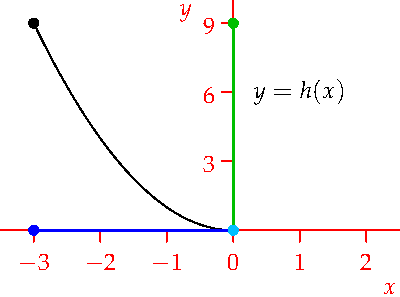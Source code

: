settings.tex="pdflatex";

texpreamble("\usepackage{amsmath}
\usepackage{amsthm,amssymb}
\usepackage{mathpazo}
\usepackage[svgnames]{xcolor}
");
import graph;

size(200,150,IgnoreAspect);

real dx=0.05;
real f(real x){return x^2;}
draw(graph(f,-3,0));

xaxis("$x$",-3.5,2.5,red,RightTicks(new real[]{-3,-2,-1,0,1,2}));
yaxis("$y$",0,10,red,LeftTicks(new real[]{3,6,9}));

dotfactor=10;
dot((0,f(0)));
dot((-3,f(-3)));

draw((0,0)--(-3,0),blue+linewidth(1));
draw((0,0)--(0,9),heavygreen+linewidth(1));
dot((0,0),heavygreen+blue);
dot((0,9),heavygreen);
dot((-3,0),blue);

//label(rotate(90)*"range",(0.5,4.5),heavygreen);
//label("domain",(-0.5,-2.4),blue);

label("$y=h(x)$",(1,6));
